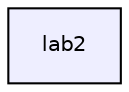 digraph "lab2" {
  compound=true
  node [ fontsize="10", fontname="Helvetica"];
  edge [ labelfontsize="10", labelfontname="Helvetica"];
  dir_1d7c9895a649ae8361356f3b3264e4b0 [shape=box, label="lab2", style="filled", fillcolor="#eeeeff", pencolor="black", URL="dir_1d7c9895a649ae8361356f3b3264e4b0.html"];
}
